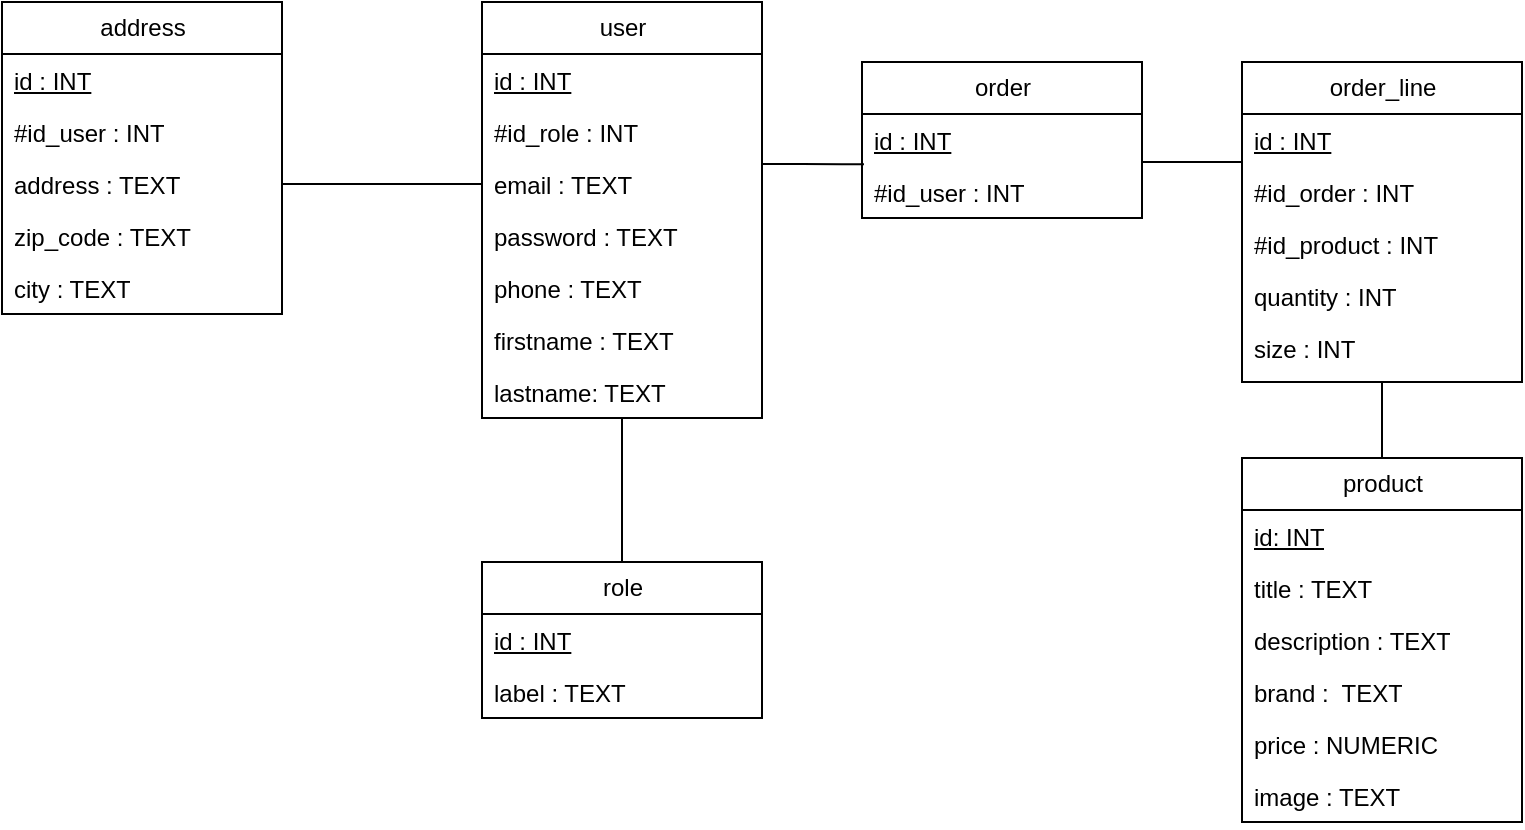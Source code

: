 <mxfile version="21.1.8" type="device">
  <diagram name="Page-1" id="A8h3qvXmN3lBb0MFc9WL">
    <mxGraphModel dx="1674" dy="802" grid="1" gridSize="10" guides="1" tooltips="1" connect="1" arrows="1" fold="1" page="1" pageScale="1" pageWidth="827" pageHeight="1169" math="0" shadow="0">
      <root>
        <mxCell id="0" />
        <mxCell id="1" parent="0" />
        <mxCell id="QQLyQrUagI9tyfMI_L8C-1" value="role" style="swimlane;fontStyle=0;childLayout=stackLayout;horizontal=1;startSize=26;fillColor=none;horizontalStack=0;resizeParent=1;resizeParentMax=0;resizeLast=0;collapsible=1;marginBottom=0;html=1;" vertex="1" parent="1">
          <mxGeometry x="290" y="450" width="140" height="78" as="geometry" />
        </mxCell>
        <mxCell id="QQLyQrUagI9tyfMI_L8C-2" value="&lt;u&gt;id : INT&lt;/u&gt;" style="text;strokeColor=none;fillColor=none;align=left;verticalAlign=top;spacingLeft=4;spacingRight=4;overflow=hidden;rotatable=0;points=[[0,0.5],[1,0.5]];portConstraint=eastwest;whiteSpace=wrap;html=1;" vertex="1" parent="QQLyQrUagI9tyfMI_L8C-1">
          <mxGeometry y="26" width="140" height="26" as="geometry" />
        </mxCell>
        <mxCell id="QQLyQrUagI9tyfMI_L8C-3" value="label : TEXT" style="text;strokeColor=none;fillColor=none;align=left;verticalAlign=top;spacingLeft=4;spacingRight=4;overflow=hidden;rotatable=0;points=[[0,0.5],[1,0.5]];portConstraint=eastwest;whiteSpace=wrap;html=1;" vertex="1" parent="QQLyQrUagI9tyfMI_L8C-1">
          <mxGeometry y="52" width="140" height="26" as="geometry" />
        </mxCell>
        <mxCell id="QQLyQrUagI9tyfMI_L8C-7" value="product" style="swimlane;fontStyle=0;childLayout=stackLayout;horizontal=1;startSize=26;fillColor=none;horizontalStack=0;resizeParent=1;resizeParentMax=0;resizeLast=0;collapsible=1;marginBottom=0;html=1;" vertex="1" parent="1">
          <mxGeometry x="670" y="398" width="140" height="182" as="geometry" />
        </mxCell>
        <mxCell id="QQLyQrUagI9tyfMI_L8C-8" value="&lt;u&gt;id: INT&lt;/u&gt;" style="text;strokeColor=none;fillColor=none;align=left;verticalAlign=top;spacingLeft=4;spacingRight=4;overflow=hidden;rotatable=0;points=[[0,0.5],[1,0.5]];portConstraint=eastwest;whiteSpace=wrap;html=1;" vertex="1" parent="QQLyQrUagI9tyfMI_L8C-7">
          <mxGeometry y="26" width="140" height="26" as="geometry" />
        </mxCell>
        <mxCell id="QQLyQrUagI9tyfMI_L8C-9" value="title : TEXT" style="text;strokeColor=none;fillColor=none;align=left;verticalAlign=top;spacingLeft=4;spacingRight=4;overflow=hidden;rotatable=0;points=[[0,0.5],[1,0.5]];portConstraint=eastwest;whiteSpace=wrap;html=1;" vertex="1" parent="QQLyQrUagI9tyfMI_L8C-7">
          <mxGeometry y="52" width="140" height="26" as="geometry" />
        </mxCell>
        <mxCell id="QQLyQrUagI9tyfMI_L8C-10" value="description : TEXT" style="text;strokeColor=none;fillColor=none;align=left;verticalAlign=top;spacingLeft=4;spacingRight=4;overflow=hidden;rotatable=0;points=[[0,0.5],[1,0.5]];portConstraint=eastwest;whiteSpace=wrap;html=1;" vertex="1" parent="QQLyQrUagI9tyfMI_L8C-7">
          <mxGeometry y="78" width="140" height="26" as="geometry" />
        </mxCell>
        <mxCell id="QQLyQrUagI9tyfMI_L8C-11" value="brand :&amp;nbsp; TEXT" style="text;strokeColor=none;fillColor=none;align=left;verticalAlign=top;spacingLeft=4;spacingRight=4;overflow=hidden;rotatable=0;points=[[0,0.5],[1,0.5]];portConstraint=eastwest;whiteSpace=wrap;html=1;" vertex="1" parent="QQLyQrUagI9tyfMI_L8C-7">
          <mxGeometry y="104" width="140" height="26" as="geometry" />
        </mxCell>
        <mxCell id="QQLyQrUagI9tyfMI_L8C-12" value="price : NUMERIC" style="text;strokeColor=none;fillColor=none;align=left;verticalAlign=top;spacingLeft=4;spacingRight=4;overflow=hidden;rotatable=0;points=[[0,0.5],[1,0.5]];portConstraint=eastwest;whiteSpace=wrap;html=1;" vertex="1" parent="QQLyQrUagI9tyfMI_L8C-7">
          <mxGeometry y="130" width="140" height="26" as="geometry" />
        </mxCell>
        <mxCell id="QQLyQrUagI9tyfMI_L8C-13" value="image : TEXT" style="text;strokeColor=none;fillColor=none;align=left;verticalAlign=top;spacingLeft=4;spacingRight=4;overflow=hidden;rotatable=0;points=[[0,0.5],[1,0.5]];portConstraint=eastwest;whiteSpace=wrap;html=1;" vertex="1" parent="QQLyQrUagI9tyfMI_L8C-7">
          <mxGeometry y="156" width="140" height="26" as="geometry" />
        </mxCell>
        <mxCell id="QQLyQrUagI9tyfMI_L8C-14" value="user" style="swimlane;fontStyle=0;childLayout=stackLayout;horizontal=1;startSize=26;fillColor=none;horizontalStack=0;resizeParent=1;resizeParentMax=0;resizeLast=0;collapsible=1;marginBottom=0;html=1;" vertex="1" parent="1">
          <mxGeometry x="290" y="170" width="140" height="208" as="geometry" />
        </mxCell>
        <mxCell id="QQLyQrUagI9tyfMI_L8C-15" value="&lt;u&gt;id : INT&lt;/u&gt;" style="text;strokeColor=none;fillColor=none;align=left;verticalAlign=top;spacingLeft=4;spacingRight=4;overflow=hidden;rotatable=0;points=[[0,0.5],[1,0.5]];portConstraint=eastwest;whiteSpace=wrap;html=1;" vertex="1" parent="QQLyQrUagI9tyfMI_L8C-14">
          <mxGeometry y="26" width="140" height="26" as="geometry" />
        </mxCell>
        <mxCell id="QQLyQrUagI9tyfMI_L8C-16" value="#id_role : INT" style="text;strokeColor=none;fillColor=none;align=left;verticalAlign=top;spacingLeft=4;spacingRight=4;overflow=hidden;rotatable=0;points=[[0,0.5],[1,0.5]];portConstraint=eastwest;whiteSpace=wrap;html=1;" vertex="1" parent="QQLyQrUagI9tyfMI_L8C-14">
          <mxGeometry y="52" width="140" height="26" as="geometry" />
        </mxCell>
        <mxCell id="QQLyQrUagI9tyfMI_L8C-17" value="email : TEXT" style="text;strokeColor=none;fillColor=none;align=left;verticalAlign=top;spacingLeft=4;spacingRight=4;overflow=hidden;rotatable=0;points=[[0,0.5],[1,0.5]];portConstraint=eastwest;whiteSpace=wrap;html=1;" vertex="1" parent="QQLyQrUagI9tyfMI_L8C-14">
          <mxGeometry y="78" width="140" height="26" as="geometry" />
        </mxCell>
        <mxCell id="QQLyQrUagI9tyfMI_L8C-18" value="password : TEXT" style="text;strokeColor=none;fillColor=none;align=left;verticalAlign=top;spacingLeft=4;spacingRight=4;overflow=hidden;rotatable=0;points=[[0,0.5],[1,0.5]];portConstraint=eastwest;whiteSpace=wrap;html=1;" vertex="1" parent="QQLyQrUagI9tyfMI_L8C-14">
          <mxGeometry y="104" width="140" height="26" as="geometry" />
        </mxCell>
        <mxCell id="QQLyQrUagI9tyfMI_L8C-19" value="phone : TEXT" style="text;strokeColor=none;fillColor=none;align=left;verticalAlign=top;spacingLeft=4;spacingRight=4;overflow=hidden;rotatable=0;points=[[0,0.5],[1,0.5]];portConstraint=eastwest;whiteSpace=wrap;html=1;" vertex="1" parent="QQLyQrUagI9tyfMI_L8C-14">
          <mxGeometry y="130" width="140" height="26" as="geometry" />
        </mxCell>
        <mxCell id="QQLyQrUagI9tyfMI_L8C-20" value="firstname : TEXT" style="text;strokeColor=none;fillColor=none;align=left;verticalAlign=top;spacingLeft=4;spacingRight=4;overflow=hidden;rotatable=0;points=[[0,0.5],[1,0.5]];portConstraint=eastwest;whiteSpace=wrap;html=1;" vertex="1" parent="QQLyQrUagI9tyfMI_L8C-14">
          <mxGeometry y="156" width="140" height="26" as="geometry" />
        </mxCell>
        <mxCell id="QQLyQrUagI9tyfMI_L8C-21" value="lastname: TEXT" style="text;strokeColor=none;fillColor=none;align=left;verticalAlign=top;spacingLeft=4;spacingRight=4;overflow=hidden;rotatable=0;points=[[0,0.5],[1,0.5]];portConstraint=eastwest;whiteSpace=wrap;html=1;" vertex="1" parent="QQLyQrUagI9tyfMI_L8C-14">
          <mxGeometry y="182" width="140" height="26" as="geometry" />
        </mxCell>
        <mxCell id="QQLyQrUagI9tyfMI_L8C-22" value="order" style="swimlane;fontStyle=0;childLayout=stackLayout;horizontal=1;startSize=26;fillColor=none;horizontalStack=0;resizeParent=1;resizeParentMax=0;resizeLast=0;collapsible=1;marginBottom=0;html=1;" vertex="1" parent="1">
          <mxGeometry x="480" y="200" width="140" height="78" as="geometry" />
        </mxCell>
        <mxCell id="QQLyQrUagI9tyfMI_L8C-23" value="&lt;u&gt;id : INT&lt;/u&gt;" style="text;strokeColor=none;fillColor=none;align=left;verticalAlign=top;spacingLeft=4;spacingRight=4;overflow=hidden;rotatable=0;points=[[0,0.5],[1,0.5]];portConstraint=eastwest;whiteSpace=wrap;html=1;" vertex="1" parent="QQLyQrUagI9tyfMI_L8C-22">
          <mxGeometry y="26" width="140" height="26" as="geometry" />
        </mxCell>
        <mxCell id="QQLyQrUagI9tyfMI_L8C-24" value="#id_user : INT" style="text;strokeColor=none;fillColor=none;align=left;verticalAlign=top;spacingLeft=4;spacingRight=4;overflow=hidden;rotatable=0;points=[[0,0.5],[1,0.5]];portConstraint=eastwest;whiteSpace=wrap;html=1;" vertex="1" parent="QQLyQrUagI9tyfMI_L8C-22">
          <mxGeometry y="52" width="140" height="26" as="geometry" />
        </mxCell>
        <mxCell id="QQLyQrUagI9tyfMI_L8C-29" value="order_line" style="swimlane;fontStyle=0;childLayout=stackLayout;horizontal=1;startSize=26;fillColor=none;horizontalStack=0;resizeParent=1;resizeParentMax=0;resizeLast=0;collapsible=1;marginBottom=0;html=1;" vertex="1" parent="1">
          <mxGeometry x="670" y="200" width="140" height="160" as="geometry" />
        </mxCell>
        <mxCell id="QQLyQrUagI9tyfMI_L8C-30" value="&lt;u&gt;id : INT&lt;/u&gt;" style="text;strokeColor=none;fillColor=none;align=left;verticalAlign=top;spacingLeft=4;spacingRight=4;overflow=hidden;rotatable=0;points=[[0,0.5],[1,0.5]];portConstraint=eastwest;whiteSpace=wrap;html=1;" vertex="1" parent="QQLyQrUagI9tyfMI_L8C-29">
          <mxGeometry y="26" width="140" height="26" as="geometry" />
        </mxCell>
        <mxCell id="QQLyQrUagI9tyfMI_L8C-31" value="#id_order : INT&amp;nbsp;" style="text;strokeColor=none;fillColor=none;align=left;verticalAlign=top;spacingLeft=4;spacingRight=4;overflow=hidden;rotatable=0;points=[[0,0.5],[1,0.5]];portConstraint=eastwest;whiteSpace=wrap;html=1;" vertex="1" parent="QQLyQrUagI9tyfMI_L8C-29">
          <mxGeometry y="52" width="140" height="26" as="geometry" />
        </mxCell>
        <mxCell id="QQLyQrUagI9tyfMI_L8C-32" value="#id_product : INT" style="text;strokeColor=none;fillColor=none;align=left;verticalAlign=top;spacingLeft=4;spacingRight=4;overflow=hidden;rotatable=0;points=[[0,0.5],[1,0.5]];portConstraint=eastwest;whiteSpace=wrap;html=1;" vertex="1" parent="QQLyQrUagI9tyfMI_L8C-29">
          <mxGeometry y="78" width="140" height="26" as="geometry" />
        </mxCell>
        <mxCell id="QQLyQrUagI9tyfMI_L8C-48" value="quantity : INT" style="text;strokeColor=none;fillColor=none;align=left;verticalAlign=top;spacingLeft=4;spacingRight=4;overflow=hidden;rotatable=0;points=[[0,0.5],[1,0.5]];portConstraint=eastwest;whiteSpace=wrap;html=1;" vertex="1" parent="QQLyQrUagI9tyfMI_L8C-29">
          <mxGeometry y="104" width="140" height="26" as="geometry" />
        </mxCell>
        <mxCell id="QQLyQrUagI9tyfMI_L8C-33" value="size : INT" style="text;strokeColor=none;fillColor=none;align=left;verticalAlign=top;spacingLeft=4;spacingRight=4;overflow=hidden;rotatable=0;points=[[0,0.5],[1,0.5]];portConstraint=eastwest;whiteSpace=wrap;html=1;" vertex="1" parent="QQLyQrUagI9tyfMI_L8C-29">
          <mxGeometry y="130" width="140" height="30" as="geometry" />
        </mxCell>
        <mxCell id="QQLyQrUagI9tyfMI_L8C-34" value="" style="endArrow=none;html=1;" edge="1" parent="1" source="QQLyQrUagI9tyfMI_L8C-7">
          <mxGeometry width="50" height="50" relative="1" as="geometry">
            <mxPoint x="730" y="680" as="sourcePoint" />
            <mxPoint x="760" y="580" as="targetPoint" />
          </mxGeometry>
        </mxCell>
        <mxCell id="QQLyQrUagI9tyfMI_L8C-37" value="" style="endArrow=none;html=1;entryX=1;entryY=0.923;entryDx=0;entryDy=0;entryPerimeter=0;" edge="1" parent="1" target="QQLyQrUagI9tyfMI_L8C-23">
          <mxGeometry width="50" height="50" relative="1" as="geometry">
            <mxPoint x="670" y="250" as="sourcePoint" />
            <mxPoint x="760" y="350" as="targetPoint" />
          </mxGeometry>
        </mxCell>
        <mxCell id="QQLyQrUagI9tyfMI_L8C-38" value="" style="endArrow=none;html=1;entryX=0.007;entryY=0.967;entryDx=0;entryDy=0;entryPerimeter=0;" edge="1" parent="1" target="QQLyQrUagI9tyfMI_L8C-23">
          <mxGeometry width="50" height="50" relative="1" as="geometry">
            <mxPoint x="430" y="251" as="sourcePoint" />
            <mxPoint x="644" y="250" as="targetPoint" />
            <Array as="points">
              <mxPoint x="460" y="251" />
            </Array>
          </mxGeometry>
        </mxCell>
        <mxCell id="QQLyQrUagI9tyfMI_L8C-39" value="" style="endArrow=none;html=1;entryX=0.5;entryY=0;entryDx=0;entryDy=0;" edge="1" parent="1" source="QQLyQrUagI9tyfMI_L8C-21" target="QQLyQrUagI9tyfMI_L8C-1">
          <mxGeometry width="50" height="50" relative="1" as="geometry">
            <mxPoint x="360" y="360" as="sourcePoint" />
            <mxPoint x="490" y="530" as="targetPoint" />
          </mxGeometry>
        </mxCell>
        <mxCell id="QQLyQrUagI9tyfMI_L8C-40" value="address" style="swimlane;fontStyle=0;childLayout=stackLayout;horizontal=1;startSize=26;fillColor=none;horizontalStack=0;resizeParent=1;resizeParentMax=0;resizeLast=0;collapsible=1;marginBottom=0;html=1;" vertex="1" parent="1">
          <mxGeometry x="50" y="170" width="140" height="156" as="geometry" />
        </mxCell>
        <mxCell id="QQLyQrUagI9tyfMI_L8C-41" value="&lt;u&gt;id : INT&lt;/u&gt;" style="text;strokeColor=none;fillColor=none;align=left;verticalAlign=top;spacingLeft=4;spacingRight=4;overflow=hidden;rotatable=0;points=[[0,0.5],[1,0.5]];portConstraint=eastwest;whiteSpace=wrap;html=1;" vertex="1" parent="QQLyQrUagI9tyfMI_L8C-40">
          <mxGeometry y="26" width="140" height="26" as="geometry" />
        </mxCell>
        <mxCell id="QQLyQrUagI9tyfMI_L8C-42" value="#id_user : INT" style="text;strokeColor=none;fillColor=none;align=left;verticalAlign=top;spacingLeft=4;spacingRight=4;overflow=hidden;rotatable=0;points=[[0,0.5],[1,0.5]];portConstraint=eastwest;whiteSpace=wrap;html=1;" vertex="1" parent="QQLyQrUagI9tyfMI_L8C-40">
          <mxGeometry y="52" width="140" height="26" as="geometry" />
        </mxCell>
        <mxCell id="QQLyQrUagI9tyfMI_L8C-43" value="address : TEXT" style="text;strokeColor=none;fillColor=none;align=left;verticalAlign=top;spacingLeft=4;spacingRight=4;overflow=hidden;rotatable=0;points=[[0,0.5],[1,0.5]];portConstraint=eastwest;whiteSpace=wrap;html=1;" vertex="1" parent="QQLyQrUagI9tyfMI_L8C-40">
          <mxGeometry y="78" width="140" height="26" as="geometry" />
        </mxCell>
        <mxCell id="QQLyQrUagI9tyfMI_L8C-44" value="zip_code : TEXT" style="text;strokeColor=none;fillColor=none;align=left;verticalAlign=top;spacingLeft=4;spacingRight=4;overflow=hidden;rotatable=0;points=[[0,0.5],[1,0.5]];portConstraint=eastwest;whiteSpace=wrap;html=1;" vertex="1" parent="QQLyQrUagI9tyfMI_L8C-40">
          <mxGeometry y="104" width="140" height="26" as="geometry" />
        </mxCell>
        <mxCell id="QQLyQrUagI9tyfMI_L8C-45" value="city : TEXT" style="text;strokeColor=none;fillColor=none;align=left;verticalAlign=top;spacingLeft=4;spacingRight=4;overflow=hidden;rotatable=0;points=[[0,0.5],[1,0.5]];portConstraint=eastwest;whiteSpace=wrap;html=1;" vertex="1" parent="QQLyQrUagI9tyfMI_L8C-40">
          <mxGeometry y="130" width="140" height="26" as="geometry" />
        </mxCell>
        <mxCell id="QQLyQrUagI9tyfMI_L8C-46" value="" style="endArrow=none;html=1;entryX=0;entryY=0.5;entryDx=0;entryDy=0;exitX=1;exitY=0.5;exitDx=0;exitDy=0;" edge="1" parent="1" source="QQLyQrUagI9tyfMI_L8C-43" target="QQLyQrUagI9tyfMI_L8C-17">
          <mxGeometry width="50" height="50" relative="1" as="geometry">
            <mxPoint x="190" y="530" as="sourcePoint" />
            <mxPoint x="240" y="480" as="targetPoint" />
          </mxGeometry>
        </mxCell>
        <mxCell id="QQLyQrUagI9tyfMI_L8C-47" value="" style="endArrow=none;html=1;rounded=0;exitX=0.5;exitY=0;exitDx=0;exitDy=0;" edge="1" parent="1" source="QQLyQrUagI9tyfMI_L8C-7">
          <mxGeometry width="50" height="50" relative="1" as="geometry">
            <mxPoint x="690" y="380" as="sourcePoint" />
            <mxPoint x="740" y="360" as="targetPoint" />
          </mxGeometry>
        </mxCell>
      </root>
    </mxGraphModel>
  </diagram>
</mxfile>
